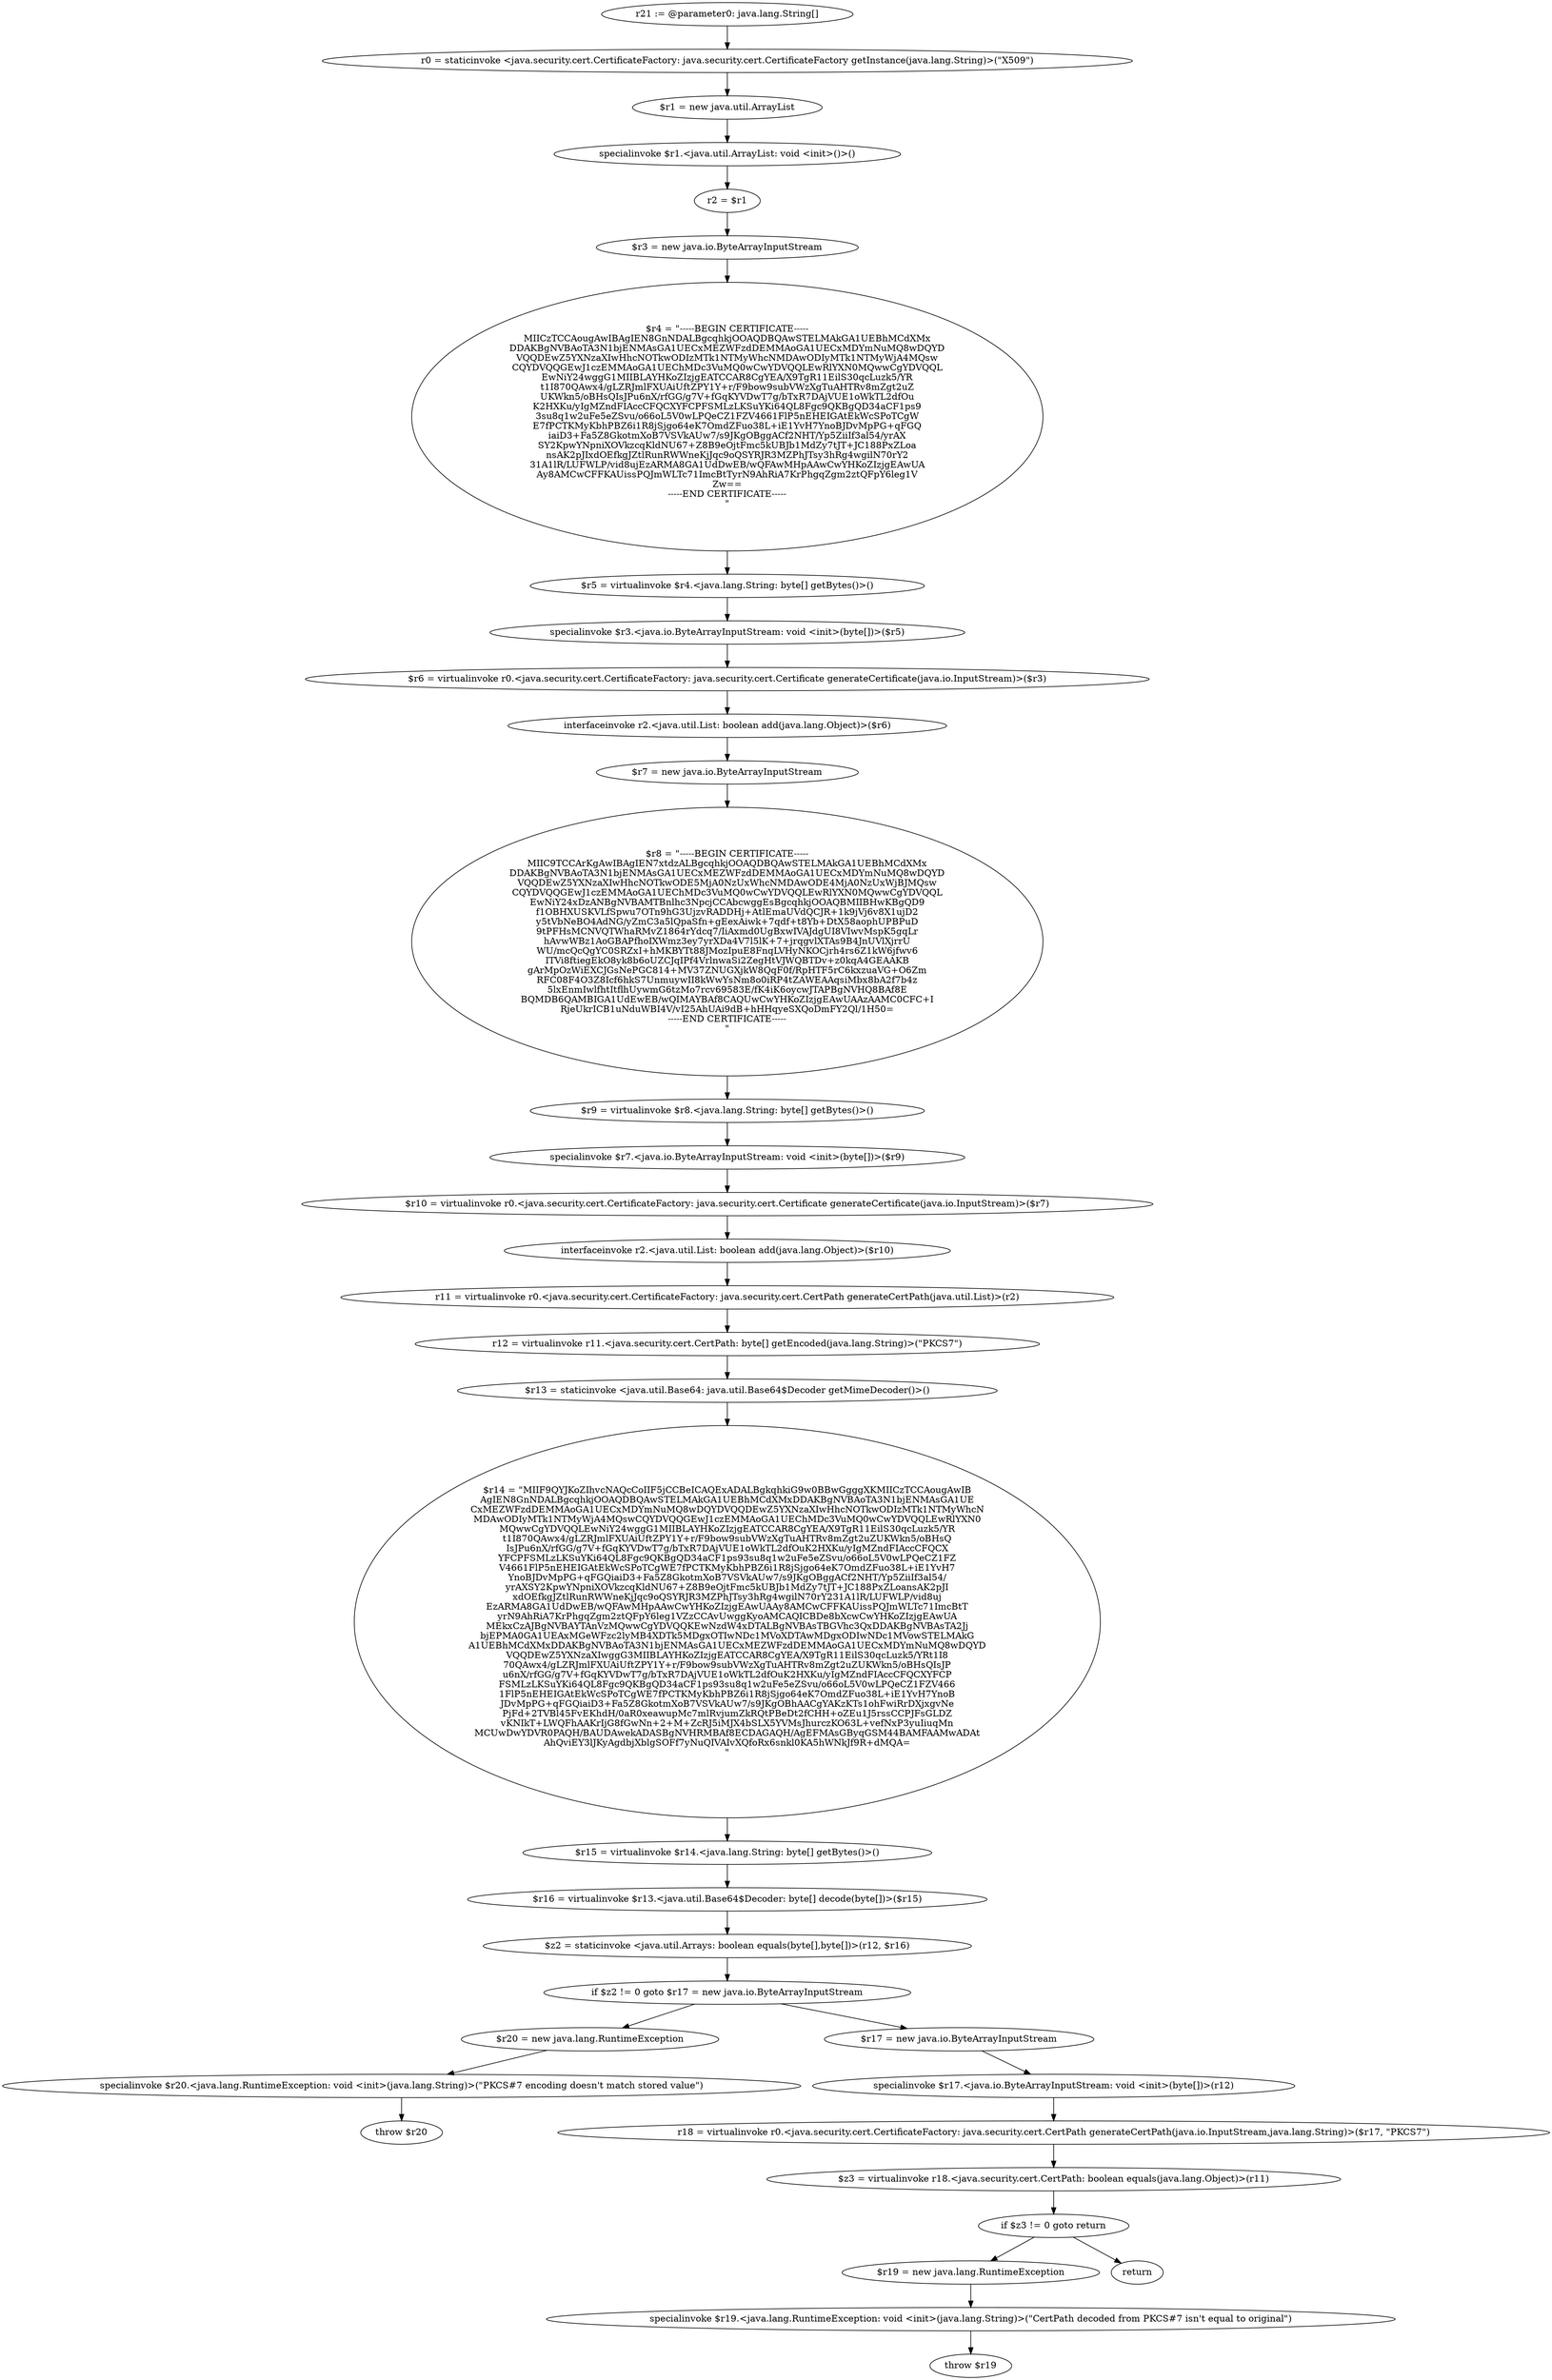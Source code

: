 digraph "unitGraph" {
    "r21 := @parameter0: java.lang.String[]"
    "r0 = staticinvoke <java.security.cert.CertificateFactory: java.security.cert.CertificateFactory getInstance(java.lang.String)>(\"X509\")"
    "$r1 = new java.util.ArrayList"
    "specialinvoke $r1.<java.util.ArrayList: void <init>()>()"
    "r2 = $r1"
    "$r3 = new java.io.ByteArrayInputStream"
    "$r4 = \"-----BEGIN CERTIFICATE-----\nMIICzTCCAougAwIBAgIEN8GnNDALBgcqhkjOOAQDBQAwSTELMAkGA1UEBhMCdXMx\nDDAKBgNVBAoTA3N1bjENMAsGA1UECxMEZWFzdDEMMAoGA1UECxMDYmNuMQ8wDQYD\nVQQDEwZ5YXNzaXIwHhcNOTkwODIzMTk1NTMyWhcNMDAwODIyMTk1NTMyWjA4MQsw\nCQYDVQQGEwJ1czEMMAoGA1UEChMDc3VuMQ0wCwYDVQQLEwRlYXN0MQwwCgYDVQQL\nEwNiY24wggG1MIIBLAYHKoZIzjgEATCCAR8CgYEA/X9TgR11EilS30qcLuzk5/YR\nt1I870QAwx4/gLZRJmlFXUAiUftZPY1Y+r/F9bow9subVWzXgTuAHTRv8mZgt2uZ\nUKWkn5/oBHsQIsJPu6nX/rfGG/g7V+fGqKYVDwT7g/bTxR7DAjVUE1oWkTL2dfOu\nK2HXKu/yIgMZndFIAccCFQCXYFCPFSMLzLKSuYKi64QL8Fgc9QKBgQD34aCF1ps9\n3su8q1w2uFe5eZSvu/o66oL5V0wLPQeCZ1FZV4661FlP5nEHEIGAtEkWcSPoTCgW\nE7fPCTKMyKbhPBZ6i1R8jSjgo64eK7OmdZFuo38L+iE1YvH7YnoBJDvMpPG+qFGQ\niaiD3+Fa5Z8GkotmXoB7VSVkAUw7/s9JKgOBggACf2NHT/Yp5ZiiIf3al54/yrAX\nSY2KpwYNpniXOVkzcqKldNU67+Z8B9eOjtFmc5kUBJb1MdZy7tJT+JC188PxZLoa\nnsAK2pJIxdOEfkgJZtlRunRWWneKjJqc9oQSYRJR3MZPhJTsy3hRg4wgilN70rY2\n31A1lR/LUFWLP/vid8ujEzARMA8GA1UdDwEB/wQFAwMHpAAwCwYHKoZIzjgEAwUA\nAy8AMCwCFFKAUissPQJmWLTc71ImcBtTyrN9AhRiA7KrPhgqZgm2ztQFpY6leg1V\nZw==\n-----END CERTIFICATE-----\n\""
    "$r5 = virtualinvoke $r4.<java.lang.String: byte[] getBytes()>()"
    "specialinvoke $r3.<java.io.ByteArrayInputStream: void <init>(byte[])>($r5)"
    "$r6 = virtualinvoke r0.<java.security.cert.CertificateFactory: java.security.cert.Certificate generateCertificate(java.io.InputStream)>($r3)"
    "interfaceinvoke r2.<java.util.List: boolean add(java.lang.Object)>($r6)"
    "$r7 = new java.io.ByteArrayInputStream"
    "$r8 = \"-----BEGIN CERTIFICATE-----\nMIIC9TCCArKgAwIBAgIEN7xtdzALBgcqhkjOOAQDBQAwSTELMAkGA1UEBhMCdXMx\nDDAKBgNVBAoTA3N1bjENMAsGA1UECxMEZWFzdDEMMAoGA1UECxMDYmNuMQ8wDQYD\nVQQDEwZ5YXNzaXIwHhcNOTkwODE5MjA0NzUxWhcNMDAwODE4MjA0NzUxWjBJMQsw\nCQYDVQQGEwJ1czEMMAoGA1UEChMDc3VuMQ0wCwYDVQQLEwRlYXN0MQwwCgYDVQQL\nEwNiY24xDzANBgNVBAMTBnlhc3NpcjCCAbcwggEsBgcqhkjOOAQBMIIBHwKBgQD9\nf1OBHXUSKVLfSpwu7OTn9hG3UjzvRADDHj+AtlEmaUVdQCJR+1k9jVj6v8X1ujD2\ny5tVbNeBO4AdNG/yZmC3a5lQpaSfn+gEexAiwk+7qdf+t8Yb+DtX58aophUPBPuD\n9tPFHsMCNVQTWhaRMvZ1864rYdcq7/IiAxmd0UgBxwIVAJdgUI8VIwvMspK5gqLr\nhAvwWBz1AoGBAPfhoIXWmz3ey7yrXDa4V7l5lK+7+jrqgvlXTAs9B4JnUVlXjrrU\nWU/mcQcQgYC0SRZxI+hMKBYTt88JMozIpuE8FnqLVHyNKOCjrh4rs6Z1kW6jfwv6\nITVi8ftiegEkO8yk8b6oUZCJqIPf4VrlnwaSi2ZegHtVJWQBTDv+z0kqA4GEAAKB\ngArMpOzWiEXCJGsNePGC814+MV37ZNUGXjkW8QqF0f/RpHTF5rC6kxzuaVG+O6Zm\nRFC08F4O3Z8Icf6hkS7UnmuywII8kWwYsNm8o0iRP4tZAWEAAqsiMbx8bA2f7b4z\n5lxEnmIwlfhtItflhUywmG6tzMo7rcv69583E/fK4iK6oycwJTAPBgNVHQ8BAf8E\nBQMDB6QAMBIGA1UdEwEB/wQIMAYBAf8CAQUwCwYHKoZIzjgEAwUAAzAAMC0CFC+I\nRjeUkrICB1uNduWBI4V/vI25AhUAi9dB+hHHqyeSXQoDmFY2Ql/1H50=\n-----END CERTIFICATE-----\n\""
    "$r9 = virtualinvoke $r8.<java.lang.String: byte[] getBytes()>()"
    "specialinvoke $r7.<java.io.ByteArrayInputStream: void <init>(byte[])>($r9)"
    "$r10 = virtualinvoke r0.<java.security.cert.CertificateFactory: java.security.cert.Certificate generateCertificate(java.io.InputStream)>($r7)"
    "interfaceinvoke r2.<java.util.List: boolean add(java.lang.Object)>($r10)"
    "r11 = virtualinvoke r0.<java.security.cert.CertificateFactory: java.security.cert.CertPath generateCertPath(java.util.List)>(r2)"
    "r12 = virtualinvoke r11.<java.security.cert.CertPath: byte[] getEncoded(java.lang.String)>(\"PKCS7\")"
    "$r13 = staticinvoke <java.util.Base64: java.util.Base64$Decoder getMimeDecoder()>()"
    "$r14 = \"MIIF9QYJKoZIhvcNAQcCoIIF5jCCBeICAQExADALBgkqhkiG9w0BBwGgggXKMIICzTCCAougAwIB\nAgIEN8GnNDALBgcqhkjOOAQDBQAwSTELMAkGA1UEBhMCdXMxDDAKBgNVBAoTA3N1bjENMAsGA1UE\nCxMEZWFzdDEMMAoGA1UECxMDYmNuMQ8wDQYDVQQDEwZ5YXNzaXIwHhcNOTkwODIzMTk1NTMyWhcN\nMDAwODIyMTk1NTMyWjA4MQswCQYDVQQGEwJ1czEMMAoGA1UEChMDc3VuMQ0wCwYDVQQLEwRlYXN0\nMQwwCgYDVQQLEwNiY24wggG1MIIBLAYHKoZIzjgEATCCAR8CgYEA/X9TgR11EilS30qcLuzk5/YR\nt1I870QAwx4/gLZRJmlFXUAiUftZPY1Y+r/F9bow9subVWzXgTuAHTRv8mZgt2uZUKWkn5/oBHsQ\nIsJPu6nX/rfGG/g7V+fGqKYVDwT7g/bTxR7DAjVUE1oWkTL2dfOuK2HXKu/yIgMZndFIAccCFQCX\nYFCPFSMLzLKSuYKi64QL8Fgc9QKBgQD34aCF1ps93su8q1w2uFe5eZSvu/o66oL5V0wLPQeCZ1FZ\nV4661FlP5nEHEIGAtEkWcSPoTCgWE7fPCTKMyKbhPBZ6i1R8jSjgo64eK7OmdZFuo38L+iE1YvH7\nYnoBJDvMpPG+qFGQiaiD3+Fa5Z8GkotmXoB7VSVkAUw7/s9JKgOBggACf2NHT/Yp5ZiiIf3al54/\nyrAXSY2KpwYNpniXOVkzcqKldNU67+Z8B9eOjtFmc5kUBJb1MdZy7tJT+JC188PxZLoansAK2pJI\nxdOEfkgJZtlRunRWWneKjJqc9oQSYRJR3MZPhJTsy3hRg4wgilN70rY231A1lR/LUFWLP/vid8uj\nEzARMA8GA1UdDwEB/wQFAwMHpAAwCwYHKoZIzjgEAwUAAy8AMCwCFFKAUissPQJmWLTc71ImcBtT\nyrN9AhRiA7KrPhgqZgm2ztQFpY6leg1VZzCCAvUwggKyoAMCAQICBDe8bXcwCwYHKoZIzjgEAwUA\nMEkxCzAJBgNVBAYTAnVzMQwwCgYDVQQKEwNzdW4xDTALBgNVBAsTBGVhc3QxDDAKBgNVBAsTA2Jj\nbjEPMA0GA1UEAxMGeWFzc2lyMB4XDTk5MDgxOTIwNDc1MVoXDTAwMDgxODIwNDc1MVowSTELMAkG\nA1UEBhMCdXMxDDAKBgNVBAoTA3N1bjENMAsGA1UECxMEZWFzdDEMMAoGA1UECxMDYmNuMQ8wDQYD\nVQQDEwZ5YXNzaXIwggG3MIIBLAYHKoZIzjgEATCCAR8CgYEA/X9TgR11EilS30qcLuzk5/YRt1I8\n70QAwx4/gLZRJmlFXUAiUftZPY1Y+r/F9bow9subVWzXgTuAHTRv8mZgt2uZUKWkn5/oBHsQIsJP\nu6nX/rfGG/g7V+fGqKYVDwT7g/bTxR7DAjVUE1oWkTL2dfOuK2HXKu/yIgMZndFIAccCFQCXYFCP\nFSMLzLKSuYKi64QL8Fgc9QKBgQD34aCF1ps93su8q1w2uFe5eZSvu/o66oL5V0wLPQeCZ1FZV466\n1FlP5nEHEIGAtEkWcSPoTCgWE7fPCTKMyKbhPBZ6i1R8jSjgo64eK7OmdZFuo38L+iE1YvH7YnoB\nJDvMpPG+qFGQiaiD3+Fa5Z8GkotmXoB7VSVkAUw7/s9JKgOBhAACgYAKzKTs1ohFwiRrDXjxgvNe\nPjFd+2TVBl45FvEKhdH/0aR0xeawupMc7mlRvjumZkRQtPBeDt2fCHH+oZEu1J5rssCCPJFsGLDZ\nvKNIkT+LWQFhAAKrIjG8fGwNn+2+M+ZcRJ5iMJX4bSLX5YVMsJhurczKO63L+vefNxP3yuIiuqMn\nMCUwDwYDVR0PAQH/BAUDAwekADASBgNVHRMBAf8ECDAGAQH/AgEFMAsGByqGSM44BAMFAAMwADAt\nAhQviEY3lJKyAgdbjXblgSOFf7yNuQIVAIvXQfoRx6snkl0KA5hWNkJf9R+dMQA=\n\""
    "$r15 = virtualinvoke $r14.<java.lang.String: byte[] getBytes()>()"
    "$r16 = virtualinvoke $r13.<java.util.Base64$Decoder: byte[] decode(byte[])>($r15)"
    "$z2 = staticinvoke <java.util.Arrays: boolean equals(byte[],byte[])>(r12, $r16)"
    "if $z2 != 0 goto $r17 = new java.io.ByteArrayInputStream"
    "$r20 = new java.lang.RuntimeException"
    "specialinvoke $r20.<java.lang.RuntimeException: void <init>(java.lang.String)>(\"PKCS#7 encoding doesn\'t match stored value\")"
    "throw $r20"
    "$r17 = new java.io.ByteArrayInputStream"
    "specialinvoke $r17.<java.io.ByteArrayInputStream: void <init>(byte[])>(r12)"
    "r18 = virtualinvoke r0.<java.security.cert.CertificateFactory: java.security.cert.CertPath generateCertPath(java.io.InputStream,java.lang.String)>($r17, \"PKCS7\")"
    "$z3 = virtualinvoke r18.<java.security.cert.CertPath: boolean equals(java.lang.Object)>(r11)"
    "if $z3 != 0 goto return"
    "$r19 = new java.lang.RuntimeException"
    "specialinvoke $r19.<java.lang.RuntimeException: void <init>(java.lang.String)>(\"CertPath decoded from PKCS#7 isn\'t equal to original\")"
    "throw $r19"
    "return"
    "r21 := @parameter0: java.lang.String[]"->"r0 = staticinvoke <java.security.cert.CertificateFactory: java.security.cert.CertificateFactory getInstance(java.lang.String)>(\"X509\")";
    "r0 = staticinvoke <java.security.cert.CertificateFactory: java.security.cert.CertificateFactory getInstance(java.lang.String)>(\"X509\")"->"$r1 = new java.util.ArrayList";
    "$r1 = new java.util.ArrayList"->"specialinvoke $r1.<java.util.ArrayList: void <init>()>()";
    "specialinvoke $r1.<java.util.ArrayList: void <init>()>()"->"r2 = $r1";
    "r2 = $r1"->"$r3 = new java.io.ByteArrayInputStream";
    "$r3 = new java.io.ByteArrayInputStream"->"$r4 = \"-----BEGIN CERTIFICATE-----\nMIICzTCCAougAwIBAgIEN8GnNDALBgcqhkjOOAQDBQAwSTELMAkGA1UEBhMCdXMx\nDDAKBgNVBAoTA3N1bjENMAsGA1UECxMEZWFzdDEMMAoGA1UECxMDYmNuMQ8wDQYD\nVQQDEwZ5YXNzaXIwHhcNOTkwODIzMTk1NTMyWhcNMDAwODIyMTk1NTMyWjA4MQsw\nCQYDVQQGEwJ1czEMMAoGA1UEChMDc3VuMQ0wCwYDVQQLEwRlYXN0MQwwCgYDVQQL\nEwNiY24wggG1MIIBLAYHKoZIzjgEATCCAR8CgYEA/X9TgR11EilS30qcLuzk5/YR\nt1I870QAwx4/gLZRJmlFXUAiUftZPY1Y+r/F9bow9subVWzXgTuAHTRv8mZgt2uZ\nUKWkn5/oBHsQIsJPu6nX/rfGG/g7V+fGqKYVDwT7g/bTxR7DAjVUE1oWkTL2dfOu\nK2HXKu/yIgMZndFIAccCFQCXYFCPFSMLzLKSuYKi64QL8Fgc9QKBgQD34aCF1ps9\n3su8q1w2uFe5eZSvu/o66oL5V0wLPQeCZ1FZV4661FlP5nEHEIGAtEkWcSPoTCgW\nE7fPCTKMyKbhPBZ6i1R8jSjgo64eK7OmdZFuo38L+iE1YvH7YnoBJDvMpPG+qFGQ\niaiD3+Fa5Z8GkotmXoB7VSVkAUw7/s9JKgOBggACf2NHT/Yp5ZiiIf3al54/yrAX\nSY2KpwYNpniXOVkzcqKldNU67+Z8B9eOjtFmc5kUBJb1MdZy7tJT+JC188PxZLoa\nnsAK2pJIxdOEfkgJZtlRunRWWneKjJqc9oQSYRJR3MZPhJTsy3hRg4wgilN70rY2\n31A1lR/LUFWLP/vid8ujEzARMA8GA1UdDwEB/wQFAwMHpAAwCwYHKoZIzjgEAwUA\nAy8AMCwCFFKAUissPQJmWLTc71ImcBtTyrN9AhRiA7KrPhgqZgm2ztQFpY6leg1V\nZw==\n-----END CERTIFICATE-----\n\"";
    "$r4 = \"-----BEGIN CERTIFICATE-----\nMIICzTCCAougAwIBAgIEN8GnNDALBgcqhkjOOAQDBQAwSTELMAkGA1UEBhMCdXMx\nDDAKBgNVBAoTA3N1bjENMAsGA1UECxMEZWFzdDEMMAoGA1UECxMDYmNuMQ8wDQYD\nVQQDEwZ5YXNzaXIwHhcNOTkwODIzMTk1NTMyWhcNMDAwODIyMTk1NTMyWjA4MQsw\nCQYDVQQGEwJ1czEMMAoGA1UEChMDc3VuMQ0wCwYDVQQLEwRlYXN0MQwwCgYDVQQL\nEwNiY24wggG1MIIBLAYHKoZIzjgEATCCAR8CgYEA/X9TgR11EilS30qcLuzk5/YR\nt1I870QAwx4/gLZRJmlFXUAiUftZPY1Y+r/F9bow9subVWzXgTuAHTRv8mZgt2uZ\nUKWkn5/oBHsQIsJPu6nX/rfGG/g7V+fGqKYVDwT7g/bTxR7DAjVUE1oWkTL2dfOu\nK2HXKu/yIgMZndFIAccCFQCXYFCPFSMLzLKSuYKi64QL8Fgc9QKBgQD34aCF1ps9\n3su8q1w2uFe5eZSvu/o66oL5V0wLPQeCZ1FZV4661FlP5nEHEIGAtEkWcSPoTCgW\nE7fPCTKMyKbhPBZ6i1R8jSjgo64eK7OmdZFuo38L+iE1YvH7YnoBJDvMpPG+qFGQ\niaiD3+Fa5Z8GkotmXoB7VSVkAUw7/s9JKgOBggACf2NHT/Yp5ZiiIf3al54/yrAX\nSY2KpwYNpniXOVkzcqKldNU67+Z8B9eOjtFmc5kUBJb1MdZy7tJT+JC188PxZLoa\nnsAK2pJIxdOEfkgJZtlRunRWWneKjJqc9oQSYRJR3MZPhJTsy3hRg4wgilN70rY2\n31A1lR/LUFWLP/vid8ujEzARMA8GA1UdDwEB/wQFAwMHpAAwCwYHKoZIzjgEAwUA\nAy8AMCwCFFKAUissPQJmWLTc71ImcBtTyrN9AhRiA7KrPhgqZgm2ztQFpY6leg1V\nZw==\n-----END CERTIFICATE-----\n\""->"$r5 = virtualinvoke $r4.<java.lang.String: byte[] getBytes()>()";
    "$r5 = virtualinvoke $r4.<java.lang.String: byte[] getBytes()>()"->"specialinvoke $r3.<java.io.ByteArrayInputStream: void <init>(byte[])>($r5)";
    "specialinvoke $r3.<java.io.ByteArrayInputStream: void <init>(byte[])>($r5)"->"$r6 = virtualinvoke r0.<java.security.cert.CertificateFactory: java.security.cert.Certificate generateCertificate(java.io.InputStream)>($r3)";
    "$r6 = virtualinvoke r0.<java.security.cert.CertificateFactory: java.security.cert.Certificate generateCertificate(java.io.InputStream)>($r3)"->"interfaceinvoke r2.<java.util.List: boolean add(java.lang.Object)>($r6)";
    "interfaceinvoke r2.<java.util.List: boolean add(java.lang.Object)>($r6)"->"$r7 = new java.io.ByteArrayInputStream";
    "$r7 = new java.io.ByteArrayInputStream"->"$r8 = \"-----BEGIN CERTIFICATE-----\nMIIC9TCCArKgAwIBAgIEN7xtdzALBgcqhkjOOAQDBQAwSTELMAkGA1UEBhMCdXMx\nDDAKBgNVBAoTA3N1bjENMAsGA1UECxMEZWFzdDEMMAoGA1UECxMDYmNuMQ8wDQYD\nVQQDEwZ5YXNzaXIwHhcNOTkwODE5MjA0NzUxWhcNMDAwODE4MjA0NzUxWjBJMQsw\nCQYDVQQGEwJ1czEMMAoGA1UEChMDc3VuMQ0wCwYDVQQLEwRlYXN0MQwwCgYDVQQL\nEwNiY24xDzANBgNVBAMTBnlhc3NpcjCCAbcwggEsBgcqhkjOOAQBMIIBHwKBgQD9\nf1OBHXUSKVLfSpwu7OTn9hG3UjzvRADDHj+AtlEmaUVdQCJR+1k9jVj6v8X1ujD2\ny5tVbNeBO4AdNG/yZmC3a5lQpaSfn+gEexAiwk+7qdf+t8Yb+DtX58aophUPBPuD\n9tPFHsMCNVQTWhaRMvZ1864rYdcq7/IiAxmd0UgBxwIVAJdgUI8VIwvMspK5gqLr\nhAvwWBz1AoGBAPfhoIXWmz3ey7yrXDa4V7l5lK+7+jrqgvlXTAs9B4JnUVlXjrrU\nWU/mcQcQgYC0SRZxI+hMKBYTt88JMozIpuE8FnqLVHyNKOCjrh4rs6Z1kW6jfwv6\nITVi8ftiegEkO8yk8b6oUZCJqIPf4VrlnwaSi2ZegHtVJWQBTDv+z0kqA4GEAAKB\ngArMpOzWiEXCJGsNePGC814+MV37ZNUGXjkW8QqF0f/RpHTF5rC6kxzuaVG+O6Zm\nRFC08F4O3Z8Icf6hkS7UnmuywII8kWwYsNm8o0iRP4tZAWEAAqsiMbx8bA2f7b4z\n5lxEnmIwlfhtItflhUywmG6tzMo7rcv69583E/fK4iK6oycwJTAPBgNVHQ8BAf8E\nBQMDB6QAMBIGA1UdEwEB/wQIMAYBAf8CAQUwCwYHKoZIzjgEAwUAAzAAMC0CFC+I\nRjeUkrICB1uNduWBI4V/vI25AhUAi9dB+hHHqyeSXQoDmFY2Ql/1H50=\n-----END CERTIFICATE-----\n\"";
    "$r8 = \"-----BEGIN CERTIFICATE-----\nMIIC9TCCArKgAwIBAgIEN7xtdzALBgcqhkjOOAQDBQAwSTELMAkGA1UEBhMCdXMx\nDDAKBgNVBAoTA3N1bjENMAsGA1UECxMEZWFzdDEMMAoGA1UECxMDYmNuMQ8wDQYD\nVQQDEwZ5YXNzaXIwHhcNOTkwODE5MjA0NzUxWhcNMDAwODE4MjA0NzUxWjBJMQsw\nCQYDVQQGEwJ1czEMMAoGA1UEChMDc3VuMQ0wCwYDVQQLEwRlYXN0MQwwCgYDVQQL\nEwNiY24xDzANBgNVBAMTBnlhc3NpcjCCAbcwggEsBgcqhkjOOAQBMIIBHwKBgQD9\nf1OBHXUSKVLfSpwu7OTn9hG3UjzvRADDHj+AtlEmaUVdQCJR+1k9jVj6v8X1ujD2\ny5tVbNeBO4AdNG/yZmC3a5lQpaSfn+gEexAiwk+7qdf+t8Yb+DtX58aophUPBPuD\n9tPFHsMCNVQTWhaRMvZ1864rYdcq7/IiAxmd0UgBxwIVAJdgUI8VIwvMspK5gqLr\nhAvwWBz1AoGBAPfhoIXWmz3ey7yrXDa4V7l5lK+7+jrqgvlXTAs9B4JnUVlXjrrU\nWU/mcQcQgYC0SRZxI+hMKBYTt88JMozIpuE8FnqLVHyNKOCjrh4rs6Z1kW6jfwv6\nITVi8ftiegEkO8yk8b6oUZCJqIPf4VrlnwaSi2ZegHtVJWQBTDv+z0kqA4GEAAKB\ngArMpOzWiEXCJGsNePGC814+MV37ZNUGXjkW8QqF0f/RpHTF5rC6kxzuaVG+O6Zm\nRFC08F4O3Z8Icf6hkS7UnmuywII8kWwYsNm8o0iRP4tZAWEAAqsiMbx8bA2f7b4z\n5lxEnmIwlfhtItflhUywmG6tzMo7rcv69583E/fK4iK6oycwJTAPBgNVHQ8BAf8E\nBQMDB6QAMBIGA1UdEwEB/wQIMAYBAf8CAQUwCwYHKoZIzjgEAwUAAzAAMC0CFC+I\nRjeUkrICB1uNduWBI4V/vI25AhUAi9dB+hHHqyeSXQoDmFY2Ql/1H50=\n-----END CERTIFICATE-----\n\""->"$r9 = virtualinvoke $r8.<java.lang.String: byte[] getBytes()>()";
    "$r9 = virtualinvoke $r8.<java.lang.String: byte[] getBytes()>()"->"specialinvoke $r7.<java.io.ByteArrayInputStream: void <init>(byte[])>($r9)";
    "specialinvoke $r7.<java.io.ByteArrayInputStream: void <init>(byte[])>($r9)"->"$r10 = virtualinvoke r0.<java.security.cert.CertificateFactory: java.security.cert.Certificate generateCertificate(java.io.InputStream)>($r7)";
    "$r10 = virtualinvoke r0.<java.security.cert.CertificateFactory: java.security.cert.Certificate generateCertificate(java.io.InputStream)>($r7)"->"interfaceinvoke r2.<java.util.List: boolean add(java.lang.Object)>($r10)";
    "interfaceinvoke r2.<java.util.List: boolean add(java.lang.Object)>($r10)"->"r11 = virtualinvoke r0.<java.security.cert.CertificateFactory: java.security.cert.CertPath generateCertPath(java.util.List)>(r2)";
    "r11 = virtualinvoke r0.<java.security.cert.CertificateFactory: java.security.cert.CertPath generateCertPath(java.util.List)>(r2)"->"r12 = virtualinvoke r11.<java.security.cert.CertPath: byte[] getEncoded(java.lang.String)>(\"PKCS7\")";
    "r12 = virtualinvoke r11.<java.security.cert.CertPath: byte[] getEncoded(java.lang.String)>(\"PKCS7\")"->"$r13 = staticinvoke <java.util.Base64: java.util.Base64$Decoder getMimeDecoder()>()";
    "$r13 = staticinvoke <java.util.Base64: java.util.Base64$Decoder getMimeDecoder()>()"->"$r14 = \"MIIF9QYJKoZIhvcNAQcCoIIF5jCCBeICAQExADALBgkqhkiG9w0BBwGgggXKMIICzTCCAougAwIB\nAgIEN8GnNDALBgcqhkjOOAQDBQAwSTELMAkGA1UEBhMCdXMxDDAKBgNVBAoTA3N1bjENMAsGA1UE\nCxMEZWFzdDEMMAoGA1UECxMDYmNuMQ8wDQYDVQQDEwZ5YXNzaXIwHhcNOTkwODIzMTk1NTMyWhcN\nMDAwODIyMTk1NTMyWjA4MQswCQYDVQQGEwJ1czEMMAoGA1UEChMDc3VuMQ0wCwYDVQQLEwRlYXN0\nMQwwCgYDVQQLEwNiY24wggG1MIIBLAYHKoZIzjgEATCCAR8CgYEA/X9TgR11EilS30qcLuzk5/YR\nt1I870QAwx4/gLZRJmlFXUAiUftZPY1Y+r/F9bow9subVWzXgTuAHTRv8mZgt2uZUKWkn5/oBHsQ\nIsJPu6nX/rfGG/g7V+fGqKYVDwT7g/bTxR7DAjVUE1oWkTL2dfOuK2HXKu/yIgMZndFIAccCFQCX\nYFCPFSMLzLKSuYKi64QL8Fgc9QKBgQD34aCF1ps93su8q1w2uFe5eZSvu/o66oL5V0wLPQeCZ1FZ\nV4661FlP5nEHEIGAtEkWcSPoTCgWE7fPCTKMyKbhPBZ6i1R8jSjgo64eK7OmdZFuo38L+iE1YvH7\nYnoBJDvMpPG+qFGQiaiD3+Fa5Z8GkotmXoB7VSVkAUw7/s9JKgOBggACf2NHT/Yp5ZiiIf3al54/\nyrAXSY2KpwYNpniXOVkzcqKldNU67+Z8B9eOjtFmc5kUBJb1MdZy7tJT+JC188PxZLoansAK2pJI\nxdOEfkgJZtlRunRWWneKjJqc9oQSYRJR3MZPhJTsy3hRg4wgilN70rY231A1lR/LUFWLP/vid8uj\nEzARMA8GA1UdDwEB/wQFAwMHpAAwCwYHKoZIzjgEAwUAAy8AMCwCFFKAUissPQJmWLTc71ImcBtT\nyrN9AhRiA7KrPhgqZgm2ztQFpY6leg1VZzCCAvUwggKyoAMCAQICBDe8bXcwCwYHKoZIzjgEAwUA\nMEkxCzAJBgNVBAYTAnVzMQwwCgYDVQQKEwNzdW4xDTALBgNVBAsTBGVhc3QxDDAKBgNVBAsTA2Jj\nbjEPMA0GA1UEAxMGeWFzc2lyMB4XDTk5MDgxOTIwNDc1MVoXDTAwMDgxODIwNDc1MVowSTELMAkG\nA1UEBhMCdXMxDDAKBgNVBAoTA3N1bjENMAsGA1UECxMEZWFzdDEMMAoGA1UECxMDYmNuMQ8wDQYD\nVQQDEwZ5YXNzaXIwggG3MIIBLAYHKoZIzjgEATCCAR8CgYEA/X9TgR11EilS30qcLuzk5/YRt1I8\n70QAwx4/gLZRJmlFXUAiUftZPY1Y+r/F9bow9subVWzXgTuAHTRv8mZgt2uZUKWkn5/oBHsQIsJP\nu6nX/rfGG/g7V+fGqKYVDwT7g/bTxR7DAjVUE1oWkTL2dfOuK2HXKu/yIgMZndFIAccCFQCXYFCP\nFSMLzLKSuYKi64QL8Fgc9QKBgQD34aCF1ps93su8q1w2uFe5eZSvu/o66oL5V0wLPQeCZ1FZV466\n1FlP5nEHEIGAtEkWcSPoTCgWE7fPCTKMyKbhPBZ6i1R8jSjgo64eK7OmdZFuo38L+iE1YvH7YnoB\nJDvMpPG+qFGQiaiD3+Fa5Z8GkotmXoB7VSVkAUw7/s9JKgOBhAACgYAKzKTs1ohFwiRrDXjxgvNe\nPjFd+2TVBl45FvEKhdH/0aR0xeawupMc7mlRvjumZkRQtPBeDt2fCHH+oZEu1J5rssCCPJFsGLDZ\nvKNIkT+LWQFhAAKrIjG8fGwNn+2+M+ZcRJ5iMJX4bSLX5YVMsJhurczKO63L+vefNxP3yuIiuqMn\nMCUwDwYDVR0PAQH/BAUDAwekADASBgNVHRMBAf8ECDAGAQH/AgEFMAsGByqGSM44BAMFAAMwADAt\nAhQviEY3lJKyAgdbjXblgSOFf7yNuQIVAIvXQfoRx6snkl0KA5hWNkJf9R+dMQA=\n\"";
    "$r14 = \"MIIF9QYJKoZIhvcNAQcCoIIF5jCCBeICAQExADALBgkqhkiG9w0BBwGgggXKMIICzTCCAougAwIB\nAgIEN8GnNDALBgcqhkjOOAQDBQAwSTELMAkGA1UEBhMCdXMxDDAKBgNVBAoTA3N1bjENMAsGA1UE\nCxMEZWFzdDEMMAoGA1UECxMDYmNuMQ8wDQYDVQQDEwZ5YXNzaXIwHhcNOTkwODIzMTk1NTMyWhcN\nMDAwODIyMTk1NTMyWjA4MQswCQYDVQQGEwJ1czEMMAoGA1UEChMDc3VuMQ0wCwYDVQQLEwRlYXN0\nMQwwCgYDVQQLEwNiY24wggG1MIIBLAYHKoZIzjgEATCCAR8CgYEA/X9TgR11EilS30qcLuzk5/YR\nt1I870QAwx4/gLZRJmlFXUAiUftZPY1Y+r/F9bow9subVWzXgTuAHTRv8mZgt2uZUKWkn5/oBHsQ\nIsJPu6nX/rfGG/g7V+fGqKYVDwT7g/bTxR7DAjVUE1oWkTL2dfOuK2HXKu/yIgMZndFIAccCFQCX\nYFCPFSMLzLKSuYKi64QL8Fgc9QKBgQD34aCF1ps93su8q1w2uFe5eZSvu/o66oL5V0wLPQeCZ1FZ\nV4661FlP5nEHEIGAtEkWcSPoTCgWE7fPCTKMyKbhPBZ6i1R8jSjgo64eK7OmdZFuo38L+iE1YvH7\nYnoBJDvMpPG+qFGQiaiD3+Fa5Z8GkotmXoB7VSVkAUw7/s9JKgOBggACf2NHT/Yp5ZiiIf3al54/\nyrAXSY2KpwYNpniXOVkzcqKldNU67+Z8B9eOjtFmc5kUBJb1MdZy7tJT+JC188PxZLoansAK2pJI\nxdOEfkgJZtlRunRWWneKjJqc9oQSYRJR3MZPhJTsy3hRg4wgilN70rY231A1lR/LUFWLP/vid8uj\nEzARMA8GA1UdDwEB/wQFAwMHpAAwCwYHKoZIzjgEAwUAAy8AMCwCFFKAUissPQJmWLTc71ImcBtT\nyrN9AhRiA7KrPhgqZgm2ztQFpY6leg1VZzCCAvUwggKyoAMCAQICBDe8bXcwCwYHKoZIzjgEAwUA\nMEkxCzAJBgNVBAYTAnVzMQwwCgYDVQQKEwNzdW4xDTALBgNVBAsTBGVhc3QxDDAKBgNVBAsTA2Jj\nbjEPMA0GA1UEAxMGeWFzc2lyMB4XDTk5MDgxOTIwNDc1MVoXDTAwMDgxODIwNDc1MVowSTELMAkG\nA1UEBhMCdXMxDDAKBgNVBAoTA3N1bjENMAsGA1UECxMEZWFzdDEMMAoGA1UECxMDYmNuMQ8wDQYD\nVQQDEwZ5YXNzaXIwggG3MIIBLAYHKoZIzjgEATCCAR8CgYEA/X9TgR11EilS30qcLuzk5/YRt1I8\n70QAwx4/gLZRJmlFXUAiUftZPY1Y+r/F9bow9subVWzXgTuAHTRv8mZgt2uZUKWkn5/oBHsQIsJP\nu6nX/rfGG/g7V+fGqKYVDwT7g/bTxR7DAjVUE1oWkTL2dfOuK2HXKu/yIgMZndFIAccCFQCXYFCP\nFSMLzLKSuYKi64QL8Fgc9QKBgQD34aCF1ps93su8q1w2uFe5eZSvu/o66oL5V0wLPQeCZ1FZV466\n1FlP5nEHEIGAtEkWcSPoTCgWE7fPCTKMyKbhPBZ6i1R8jSjgo64eK7OmdZFuo38L+iE1YvH7YnoB\nJDvMpPG+qFGQiaiD3+Fa5Z8GkotmXoB7VSVkAUw7/s9JKgOBhAACgYAKzKTs1ohFwiRrDXjxgvNe\nPjFd+2TVBl45FvEKhdH/0aR0xeawupMc7mlRvjumZkRQtPBeDt2fCHH+oZEu1J5rssCCPJFsGLDZ\nvKNIkT+LWQFhAAKrIjG8fGwNn+2+M+ZcRJ5iMJX4bSLX5YVMsJhurczKO63L+vefNxP3yuIiuqMn\nMCUwDwYDVR0PAQH/BAUDAwekADASBgNVHRMBAf8ECDAGAQH/AgEFMAsGByqGSM44BAMFAAMwADAt\nAhQviEY3lJKyAgdbjXblgSOFf7yNuQIVAIvXQfoRx6snkl0KA5hWNkJf9R+dMQA=\n\""->"$r15 = virtualinvoke $r14.<java.lang.String: byte[] getBytes()>()";
    "$r15 = virtualinvoke $r14.<java.lang.String: byte[] getBytes()>()"->"$r16 = virtualinvoke $r13.<java.util.Base64$Decoder: byte[] decode(byte[])>($r15)";
    "$r16 = virtualinvoke $r13.<java.util.Base64$Decoder: byte[] decode(byte[])>($r15)"->"$z2 = staticinvoke <java.util.Arrays: boolean equals(byte[],byte[])>(r12, $r16)";
    "$z2 = staticinvoke <java.util.Arrays: boolean equals(byte[],byte[])>(r12, $r16)"->"if $z2 != 0 goto $r17 = new java.io.ByteArrayInputStream";
    "if $z2 != 0 goto $r17 = new java.io.ByteArrayInputStream"->"$r20 = new java.lang.RuntimeException";
    "if $z2 != 0 goto $r17 = new java.io.ByteArrayInputStream"->"$r17 = new java.io.ByteArrayInputStream";
    "$r20 = new java.lang.RuntimeException"->"specialinvoke $r20.<java.lang.RuntimeException: void <init>(java.lang.String)>(\"PKCS#7 encoding doesn\'t match stored value\")";
    "specialinvoke $r20.<java.lang.RuntimeException: void <init>(java.lang.String)>(\"PKCS#7 encoding doesn\'t match stored value\")"->"throw $r20";
    "$r17 = new java.io.ByteArrayInputStream"->"specialinvoke $r17.<java.io.ByteArrayInputStream: void <init>(byte[])>(r12)";
    "specialinvoke $r17.<java.io.ByteArrayInputStream: void <init>(byte[])>(r12)"->"r18 = virtualinvoke r0.<java.security.cert.CertificateFactory: java.security.cert.CertPath generateCertPath(java.io.InputStream,java.lang.String)>($r17, \"PKCS7\")";
    "r18 = virtualinvoke r0.<java.security.cert.CertificateFactory: java.security.cert.CertPath generateCertPath(java.io.InputStream,java.lang.String)>($r17, \"PKCS7\")"->"$z3 = virtualinvoke r18.<java.security.cert.CertPath: boolean equals(java.lang.Object)>(r11)";
    "$z3 = virtualinvoke r18.<java.security.cert.CertPath: boolean equals(java.lang.Object)>(r11)"->"if $z3 != 0 goto return";
    "if $z3 != 0 goto return"->"$r19 = new java.lang.RuntimeException";
    "if $z3 != 0 goto return"->"return";
    "$r19 = new java.lang.RuntimeException"->"specialinvoke $r19.<java.lang.RuntimeException: void <init>(java.lang.String)>(\"CertPath decoded from PKCS#7 isn\'t equal to original\")";
    "specialinvoke $r19.<java.lang.RuntimeException: void <init>(java.lang.String)>(\"CertPath decoded from PKCS#7 isn\'t equal to original\")"->"throw $r19";
}
